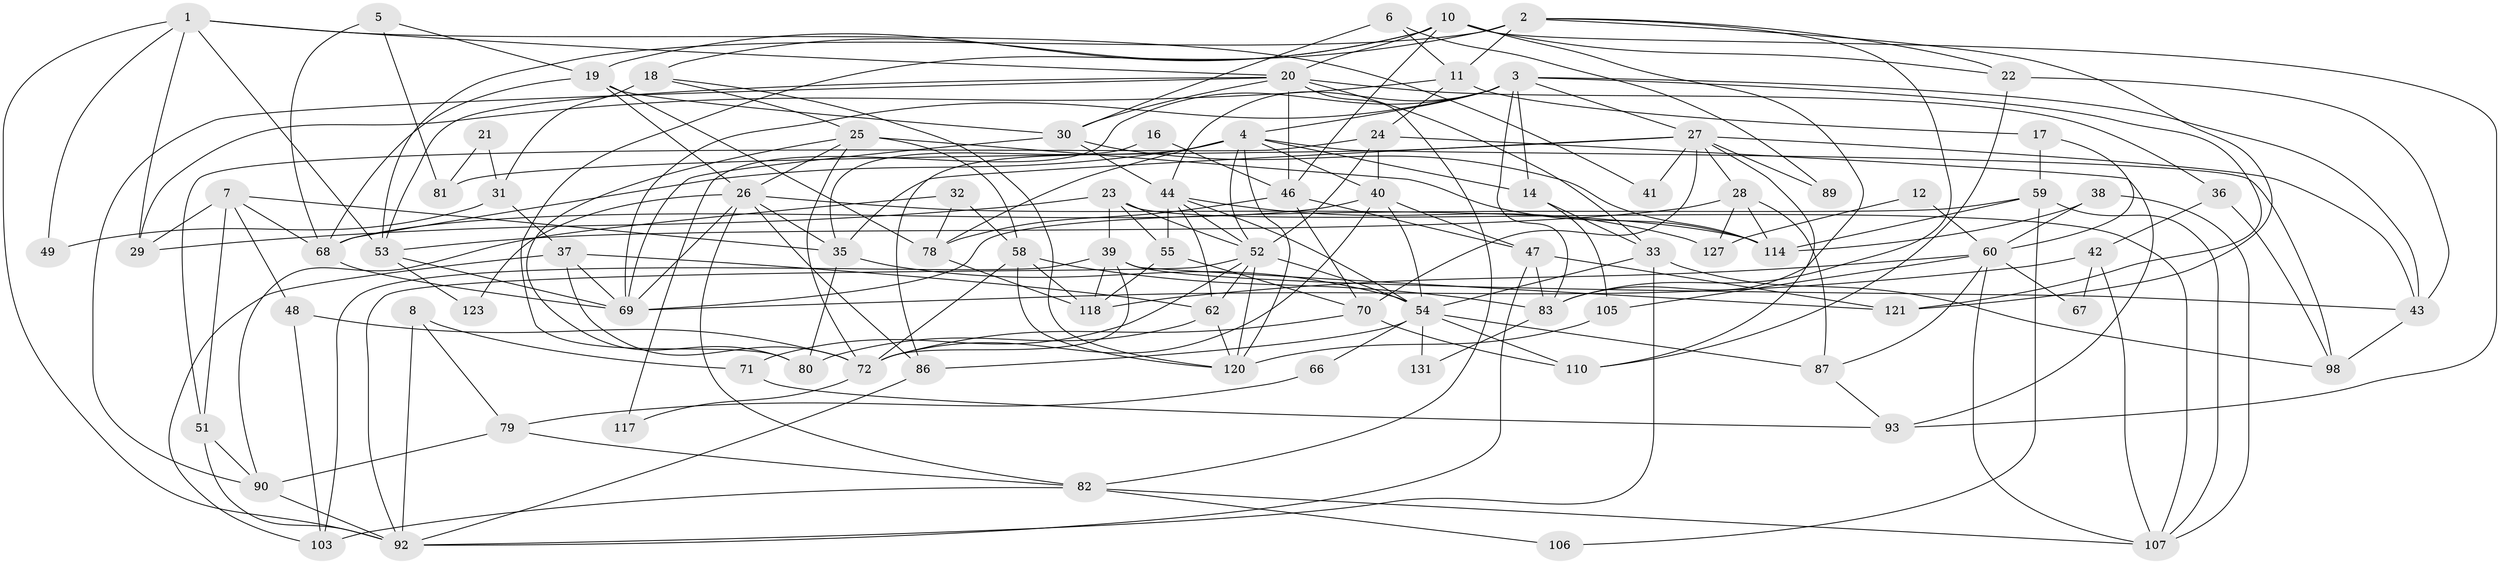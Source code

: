 // original degree distribution, {4: 0.31297709923664124, 5: 0.16030534351145037, 3: 0.25190839694656486, 6: 0.10687022900763359, 2: 0.1297709923664122, 8: 0.007633587786259542, 7: 0.022900763358778626, 9: 0.007633587786259542}
// Generated by graph-tools (version 1.1) at 2025/41/03/06/25 10:41:55]
// undirected, 86 vertices, 207 edges
graph export_dot {
graph [start="1"]
  node [color=gray90,style=filled];
  1 [super="+13"];
  2 [super="+128"];
  3 [super="+9"];
  4 [super="+15"];
  5;
  6;
  7;
  8;
  10 [super="+77"];
  11 [super="+109"];
  12;
  14;
  16;
  17;
  18;
  19 [super="+130"];
  20 [super="+96"];
  21;
  22 [super="+122"];
  23 [super="+57"];
  24;
  25 [super="+88"];
  26 [super="+111"];
  27 [super="+63"];
  28 [super="+64"];
  29 [super="+56"];
  30 [super="+34"];
  31;
  32;
  33 [super="+75"];
  35 [super="+65"];
  36 [super="+101"];
  37 [super="+100"];
  38;
  39 [super="+119"];
  40 [super="+45"];
  41;
  42;
  43 [super="+95"];
  44 [super="+50"];
  46 [super="+129"];
  47;
  48;
  49;
  51 [super="+84"];
  52 [super="+74"];
  53;
  54 [super="+85"];
  55 [super="+61"];
  58;
  59 [super="+76"];
  60 [super="+94"];
  62 [super="+99"];
  66;
  67;
  68 [super="+91"];
  69 [super="+73"];
  70;
  71;
  72 [super="+115"];
  78 [super="+116"];
  79;
  80 [super="+102"];
  81;
  82 [super="+104"];
  83 [super="+124"];
  86 [super="+113"];
  87 [super="+97"];
  89;
  90 [super="+126"];
  92 [super="+108"];
  93;
  98;
  103;
  105;
  106;
  107 [super="+112"];
  110;
  114;
  117;
  118;
  120 [super="+125"];
  121;
  123;
  127;
  131;
  1 -- 29;
  1 -- 41;
  1 -- 20;
  1 -- 53;
  1 -- 49;
  1 -- 92;
  2 -- 53;
  2 -- 80;
  2 -- 121;
  2 -- 11;
  2 -- 83;
  2 -- 22;
  3 -- 27;
  3 -- 121;
  3 -- 83;
  3 -- 69;
  3 -- 117;
  3 -- 44;
  3 -- 14;
  3 -- 4;
  3 -- 43;
  4 -- 68;
  4 -- 14;
  4 -- 40;
  4 -- 78;
  4 -- 98;
  4 -- 52;
  4 -- 120;
  4 -- 86;
  5 -- 81;
  5 -- 19;
  5 -- 68;
  6 -- 11;
  6 -- 89;
  6 -- 30;
  7 -- 51;
  7 -- 29;
  7 -- 48;
  7 -- 35;
  7 -- 68;
  8 -- 71;
  8 -- 79;
  8 -- 92;
  10 -- 18;
  10 -- 20;
  10 -- 19;
  10 -- 83;
  10 -- 22;
  10 -- 93;
  10 -- 46;
  11 -- 17;
  11 -- 24;
  11 -- 29 [weight=2];
  12 -- 127;
  12 -- 60;
  14 -- 105;
  14 -- 33;
  16 -- 35;
  16 -- 46;
  17 -- 60;
  17 -- 59;
  18 -- 25;
  18 -- 120;
  18 -- 31;
  19 -- 26;
  19 -- 30;
  19 -- 78;
  19 -- 68;
  20 -- 53;
  20 -- 82;
  20 -- 90;
  20 -- 33;
  20 -- 46;
  20 -- 36;
  20 -- 30;
  21 -- 31;
  21 -- 81;
  22 -- 110;
  22 -- 43;
  23 -- 52;
  23 -- 55;
  23 -- 39;
  23 -- 29;
  23 -- 107;
  24 -- 40;
  24 -- 93;
  24 -- 52;
  24 -- 51;
  25 -- 26;
  25 -- 80 [weight=2];
  25 -- 72;
  25 -- 58;
  25 -- 114;
  26 -- 82;
  26 -- 86 [weight=2];
  26 -- 35;
  26 -- 114;
  26 -- 123;
  26 -- 69;
  27 -- 110;
  27 -- 81;
  27 -- 89;
  27 -- 70;
  27 -- 41;
  27 -- 28;
  27 -- 43;
  27 -- 35;
  28 -- 87;
  28 -- 114;
  28 -- 53;
  28 -- 127;
  30 -- 114;
  30 -- 44;
  30 -- 69 [weight=2];
  31 -- 49;
  31 -- 37;
  32 -- 58;
  32 -- 78;
  32 -- 90;
  33 -- 98;
  33 -- 54;
  33 -- 92;
  35 -- 80;
  35 -- 54;
  36 -- 98;
  36 -- 42;
  37 -- 62;
  37 -- 72;
  37 -- 103;
  37 -- 69;
  38 -- 114;
  38 -- 60;
  38 -- 107;
  39 -- 121;
  39 -- 72;
  39 -- 118;
  39 -- 103;
  39 -- 43;
  40 -- 47;
  40 -- 68;
  40 -- 72;
  40 -- 54;
  42 -- 67;
  42 -- 69;
  42 -- 107;
  43 -- 98;
  44 -- 62 [weight=2];
  44 -- 52;
  44 -- 55;
  44 -- 127;
  44 -- 54;
  46 -- 78 [weight=2];
  46 -- 70;
  46 -- 47;
  47 -- 83;
  47 -- 92;
  47 -- 121;
  48 -- 103;
  48 -- 72;
  51 -- 90;
  51 -- 92;
  52 -- 54;
  52 -- 71;
  52 -- 120;
  52 -- 62 [weight=2];
  52 -- 92;
  53 -- 123;
  53 -- 69;
  54 -- 110;
  54 -- 87;
  54 -- 131;
  54 -- 66;
  54 -- 86;
  55 -- 70;
  55 -- 118;
  58 -- 118;
  58 -- 72;
  58 -- 120;
  58 -- 83;
  59 -- 106;
  59 -- 107;
  59 -- 114;
  59 -- 69;
  60 -- 118;
  60 -- 107;
  60 -- 87;
  60 -- 105;
  60 -- 67;
  62 -- 120;
  62 -- 80;
  66 -- 79;
  68 -- 69;
  70 -- 110;
  70 -- 72;
  71 -- 93;
  72 -- 117;
  78 -- 118;
  79 -- 82;
  79 -- 90;
  82 -- 107;
  82 -- 106;
  82 -- 103;
  83 -- 131;
  86 -- 92;
  87 -- 93;
  90 -- 92;
  105 -- 120;
}
